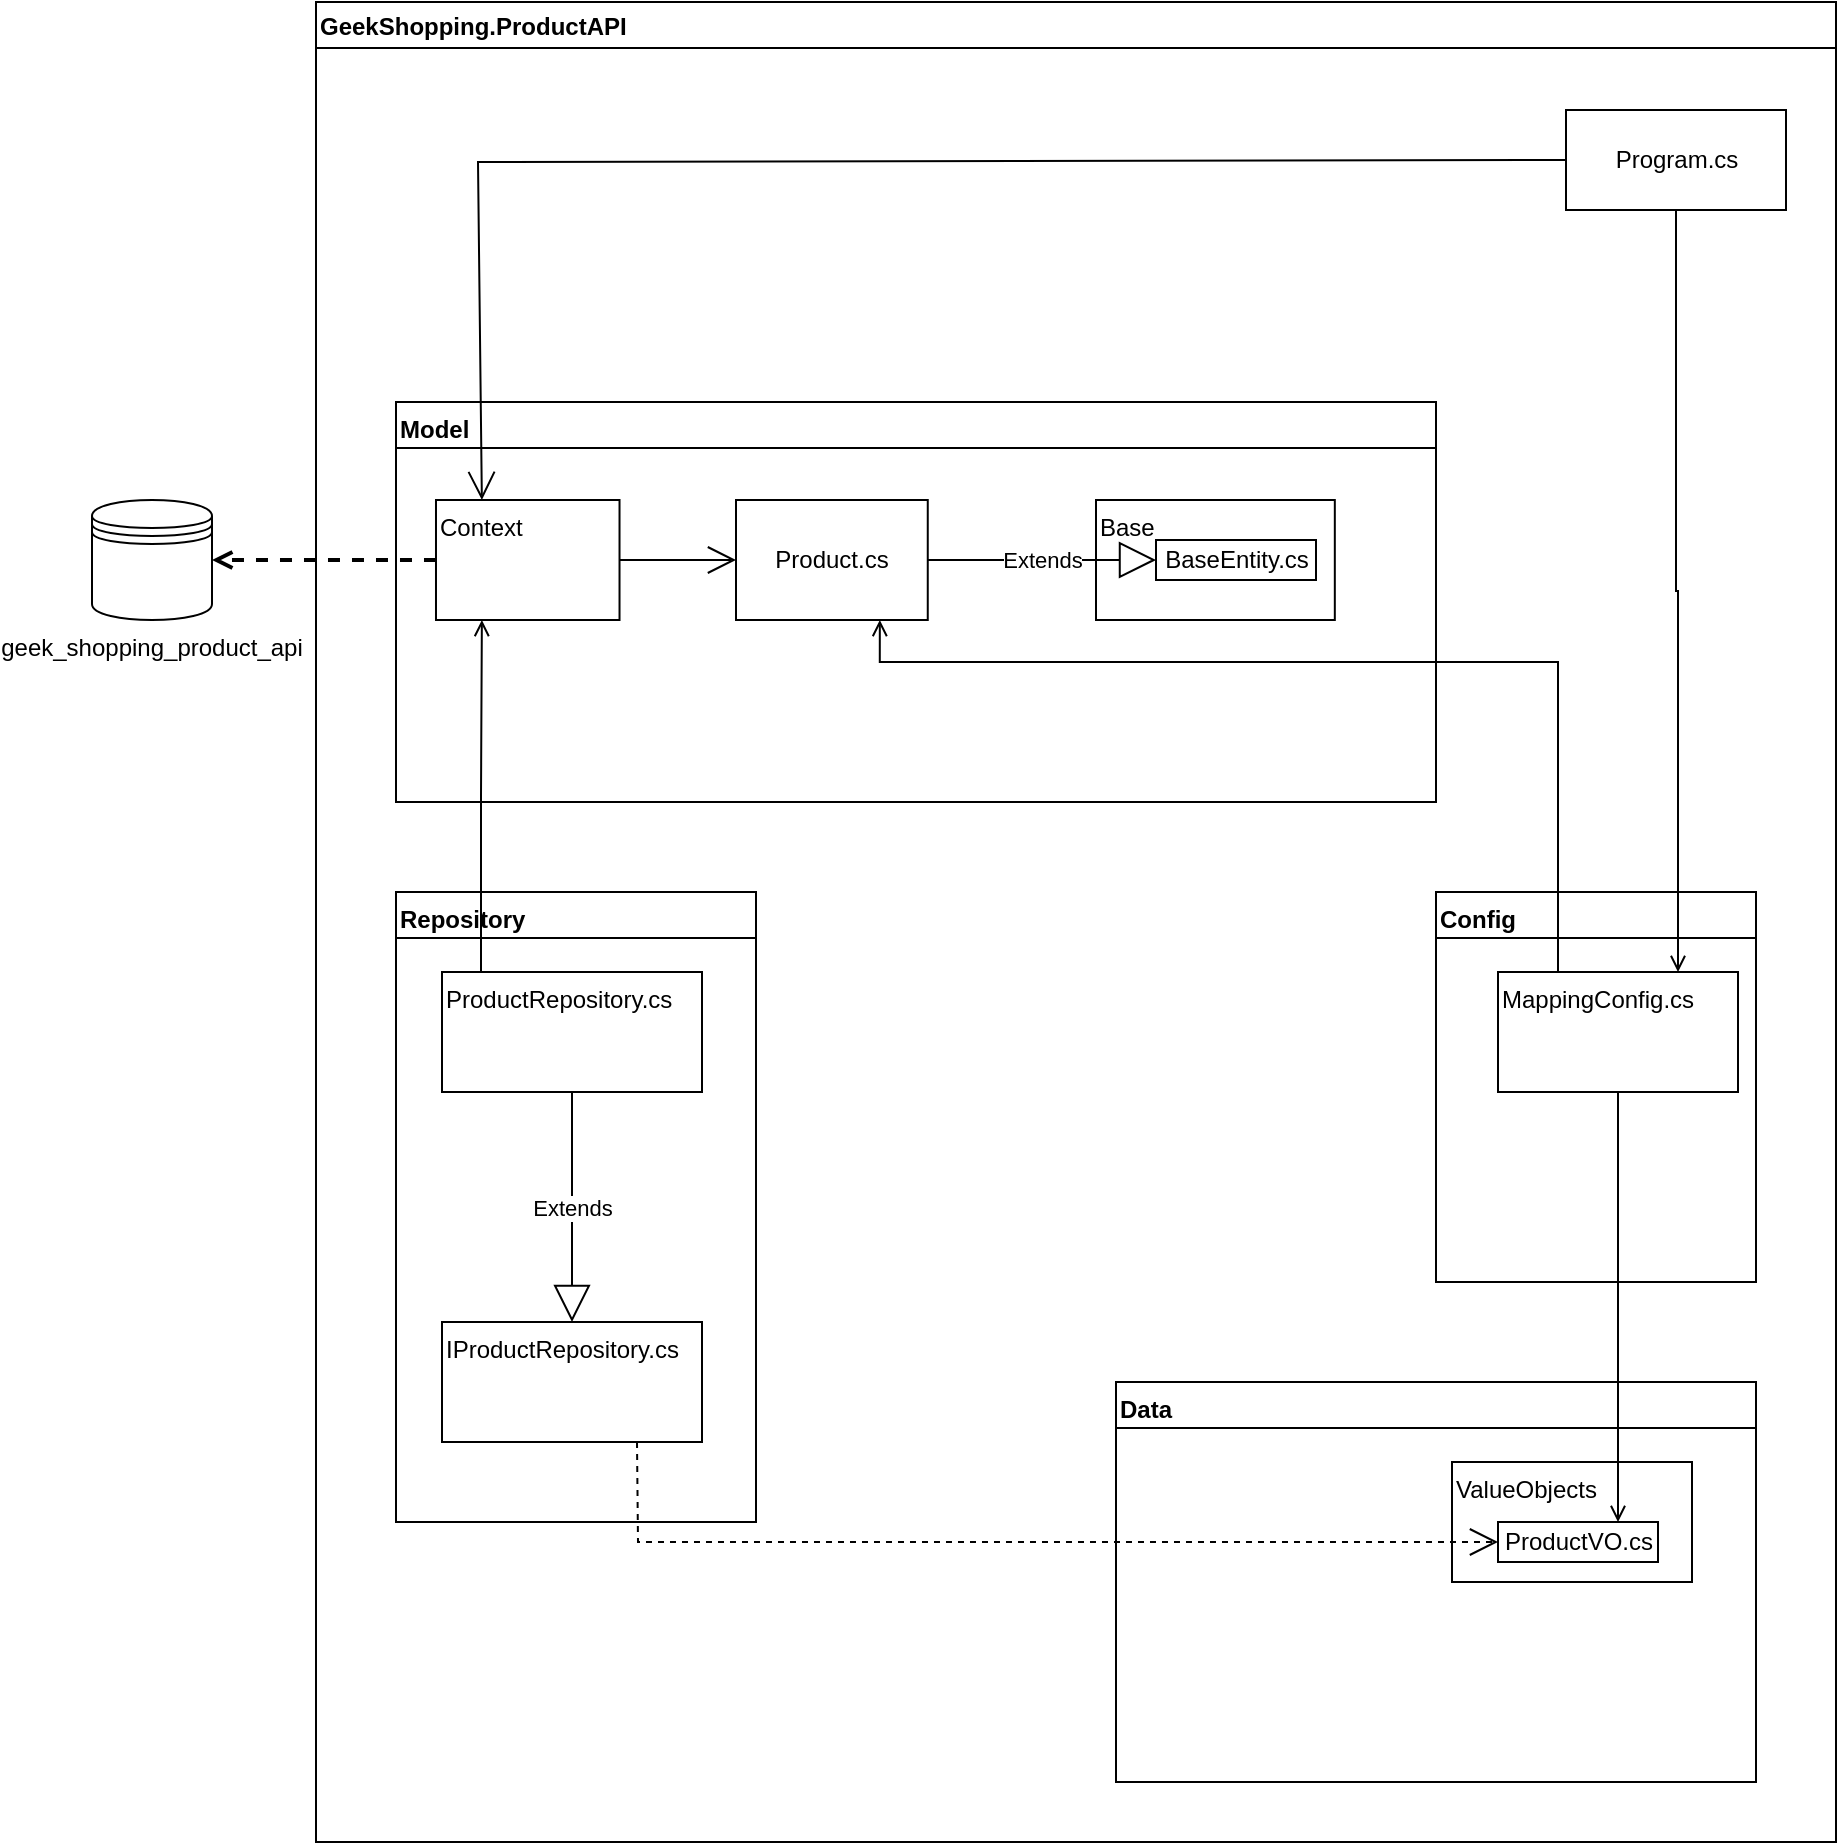 <mxfile version="20.7.4" type="device"><diagram id="Q7eDwKUrqFkC09zfdPrW" name="Página-1"><mxGraphModel dx="1781" dy="589" grid="1" gridSize="10" guides="1" tooltips="1" connect="1" arrows="1" fold="1" page="1" pageScale="1" pageWidth="827" pageHeight="1169" math="0" shadow="0"><root><mxCell id="0"/><mxCell id="1" parent="0"/><mxCell id="RqjizdZg-ZEKjEqtQflW-11" value="" style="group;align=left;verticalAlign=top;" vertex="1" connectable="0" parent="1"><mxGeometry x="80" y="240" width="520" height="200" as="geometry"/></mxCell><mxCell id="RqjizdZg-ZEKjEqtQflW-7" value="Model" style="swimlane;align=left;verticalAlign=top;horizontal=1;" vertex="1" parent="RqjizdZg-ZEKjEqtQflW-11"><mxGeometry width="520" height="200" as="geometry"/></mxCell><mxCell id="RqjizdZg-ZEKjEqtQflW-10" value="Context" style="rounded=0;whiteSpace=wrap;html=1;container=0;align=left;verticalAlign=top;" vertex="1" parent="RqjizdZg-ZEKjEqtQflW-7"><mxGeometry x="19.996" y="49" width="91.765" height="60" as="geometry"/></mxCell><mxCell id="RqjizdZg-ZEKjEqtQflW-9" value="Base" style="rounded=0;whiteSpace=wrap;html=1;align=left;verticalAlign=top;" vertex="1" parent="RqjizdZg-ZEKjEqtQflW-7"><mxGeometry x="350" y="49" width="119.41" height="60" as="geometry"/></mxCell><mxCell id="RqjizdZg-ZEKjEqtQflW-16" value="BaseEntity.cs" style="html=1;" vertex="1" parent="RqjizdZg-ZEKjEqtQflW-7"><mxGeometry x="380" y="69" width="80" height="20" as="geometry"/></mxCell><mxCell id="RqjizdZg-ZEKjEqtQflW-14" value="Product.cs" style="rounded=0;whiteSpace=wrap;html=1;" vertex="1" parent="RqjizdZg-ZEKjEqtQflW-7"><mxGeometry x="170" y="49" width="95.88" height="60" as="geometry"/></mxCell><mxCell id="RqjizdZg-ZEKjEqtQflW-15" value="Extends" style="endArrow=block;endSize=16;endFill=0;html=1;rounded=0;exitX=1;exitY=0.5;exitDx=0;exitDy=0;entryX=0;entryY=0.5;entryDx=0;entryDy=0;" edge="1" parent="RqjizdZg-ZEKjEqtQflW-7" source="RqjizdZg-ZEKjEqtQflW-14" target="RqjizdZg-ZEKjEqtQflW-16"><mxGeometry width="160" relative="1" as="geometry"><mxPoint x="160.588" y="70" as="sourcePoint"/><mxPoint x="130" y="70" as="targetPoint"/></mxGeometry></mxCell><mxCell id="RqjizdZg-ZEKjEqtQflW-17" value="" style="endArrow=open;endFill=1;endSize=12;html=1;rounded=0;" edge="1" parent="RqjizdZg-ZEKjEqtQflW-7" source="RqjizdZg-ZEKjEqtQflW-10" target="RqjizdZg-ZEKjEqtQflW-14"><mxGeometry width="160" relative="1" as="geometry"><mxPoint x="130" y="70" as="sourcePoint"/><mxPoint x="252.353" y="70" as="targetPoint"/></mxGeometry></mxCell><mxCell id="RqjizdZg-ZEKjEqtQflW-1" value="GeekShopping.ProductAPI" style="swimlane;align=left;" vertex="1" parent="1"><mxGeometry x="40" y="40" width="760" height="920" as="geometry"/></mxCell><mxCell id="RqjizdZg-ZEKjEqtQflW-36" value="Config" style="swimlane;whiteSpace=wrap;html=1;align=left;verticalAlign=top;" vertex="1" parent="RqjizdZg-ZEKjEqtQflW-1"><mxGeometry x="560" y="445" width="160" height="195" as="geometry"/></mxCell><mxCell id="RqjizdZg-ZEKjEqtQflW-37" value="MappingConfig.cs" style="rounded=0;whiteSpace=wrap;html=1;container=0;align=left;verticalAlign=top;" vertex="1" parent="RqjizdZg-ZEKjEqtQflW-36"><mxGeometry x="31" y="40" width="120" height="60" as="geometry"/></mxCell><mxCell id="RqjizdZg-ZEKjEqtQflW-2" value="Program.cs" style="html=1;" vertex="1" parent="RqjizdZg-ZEKjEqtQflW-1"><mxGeometry x="625" y="54" width="110" height="50" as="geometry"/></mxCell><mxCell id="RqjizdZg-ZEKjEqtQflW-21" value="Repository" style="swimlane;whiteSpace=wrap;html=1;align=left;verticalAlign=top;" vertex="1" parent="RqjizdZg-ZEKjEqtQflW-1"><mxGeometry x="40" y="445" width="180" height="315" as="geometry"/></mxCell><mxCell id="RqjizdZg-ZEKjEqtQflW-34" value="IProductRepository.cs" style="rounded=0;whiteSpace=wrap;html=1;container=0;align=left;verticalAlign=top;" vertex="1" parent="RqjizdZg-ZEKjEqtQflW-21"><mxGeometry x="23" y="215" width="130" height="60" as="geometry"/></mxCell><mxCell id="RqjizdZg-ZEKjEqtQflW-44" value="ProductRepository.cs" style="rounded=0;whiteSpace=wrap;html=1;container=0;align=left;verticalAlign=top;" vertex="1" parent="RqjizdZg-ZEKjEqtQflW-21"><mxGeometry x="23" y="40" width="130" height="60" as="geometry"/></mxCell><mxCell id="RqjizdZg-ZEKjEqtQflW-46" value="Extends" style="endArrow=block;endSize=16;endFill=0;html=1;rounded=0;exitX=0.5;exitY=1;exitDx=0;exitDy=0;entryX=0.5;entryY=0;entryDx=0;entryDy=0;" edge="1" parent="RqjizdZg-ZEKjEqtQflW-21" source="RqjizdZg-ZEKjEqtQflW-44" target="RqjizdZg-ZEKjEqtQflW-34"><mxGeometry width="160" relative="1" as="geometry"><mxPoint x="234.114" y="69.55" as="sourcePoint"/><mxPoint x="170" y="75" as="targetPoint"/></mxGeometry></mxCell><mxCell id="RqjizdZg-ZEKjEqtQflW-41" style="edgeStyle=orthogonalEdgeStyle;rounded=0;orthogonalLoop=1;jettySize=auto;html=1;exitX=0.5;exitY=1;exitDx=0;exitDy=0;entryX=0.75;entryY=0;entryDx=0;entryDy=0;endArrow=open;endFill=0;" edge="1" parent="RqjizdZg-ZEKjEqtQflW-1" source="RqjizdZg-ZEKjEqtQflW-2" target="RqjizdZg-ZEKjEqtQflW-37"><mxGeometry relative="1" as="geometry"/></mxCell><mxCell id="RqjizdZg-ZEKjEqtQflW-23" value="Data" style="swimlane;whiteSpace=wrap;html=1;align=left;verticalAlign=top;" vertex="1" parent="RqjizdZg-ZEKjEqtQflW-1"><mxGeometry x="400" y="690" width="320" height="200" as="geometry"/></mxCell><mxCell id="RqjizdZg-ZEKjEqtQflW-45" value="" style="group" vertex="1" connectable="0" parent="RqjizdZg-ZEKjEqtQflW-23"><mxGeometry x="168" y="40" width="120" height="60" as="geometry"/></mxCell><mxCell id="RqjizdZg-ZEKjEqtQflW-32" value="ValueObjects" style="rounded=0;whiteSpace=wrap;html=1;container=0;align=left;verticalAlign=top;" vertex="1" parent="RqjizdZg-ZEKjEqtQflW-45"><mxGeometry width="120" height="60" as="geometry"/></mxCell><mxCell id="RqjizdZg-ZEKjEqtQflW-33" value="ProductVO.cs" style="html=1;" vertex="1" parent="RqjizdZg-ZEKjEqtQflW-45"><mxGeometry x="23" y="30" width="80" height="20" as="geometry"/></mxCell><mxCell id="RqjizdZg-ZEKjEqtQflW-40" style="edgeStyle=orthogonalEdgeStyle;rounded=0;orthogonalLoop=1;jettySize=auto;html=1;exitX=0.5;exitY=1;exitDx=0;exitDy=0;entryX=0.75;entryY=0;entryDx=0;entryDy=0;endArrow=open;endFill=0;" edge="1" parent="RqjizdZg-ZEKjEqtQflW-1" source="RqjizdZg-ZEKjEqtQflW-37" target="RqjizdZg-ZEKjEqtQflW-33"><mxGeometry relative="1" as="geometry"/></mxCell><mxCell id="RqjizdZg-ZEKjEqtQflW-35" value="" style="endArrow=open;endFill=1;endSize=12;html=1;rounded=0;dashed=1;entryX=0;entryY=0.5;entryDx=0;entryDy=0;exitX=0.75;exitY=1;exitDx=0;exitDy=0;" edge="1" parent="RqjizdZg-ZEKjEqtQflW-1" source="RqjizdZg-ZEKjEqtQflW-34"><mxGeometry width="160" relative="1" as="geometry"><mxPoint x="163" y="720" as="sourcePoint"/><mxPoint x="591" y="770" as="targetPoint"/><Array as="points"><mxPoint x="161" y="770"/></Array></mxGeometry></mxCell><mxCell id="RqjizdZg-ZEKjEqtQflW-18" value="" style="endArrow=open;endFill=1;endSize=12;html=1;rounded=0;exitX=0;exitY=0.5;exitDx=0;exitDy=0;entryX=0.25;entryY=0;entryDx=0;entryDy=0;" edge="1" parent="1" source="RqjizdZg-ZEKjEqtQflW-2" target="RqjizdZg-ZEKjEqtQflW-10"><mxGeometry width="160" relative="1" as="geometry"><mxPoint x="640" y="119" as="sourcePoint"/><mxPoint x="180" y="190" as="targetPoint"/><Array as="points"><mxPoint x="121" y="120"/></Array></mxGeometry></mxCell><mxCell id="RqjizdZg-ZEKjEqtQflW-20" value="" style="endArrow=open;endFill=1;html=1;rounded=0;entryX=1;entryY=0.5;entryDx=0;entryDy=0;dashed=1;strokeWidth=2;exitX=0;exitY=0.5;exitDx=0;exitDy=0;" edge="1" parent="1" source="RqjizdZg-ZEKjEqtQflW-10" target="RqjizdZg-ZEKjEqtQflW-19"><mxGeometry width="160" relative="1" as="geometry"><mxPoint x="120" y="320" as="sourcePoint"/><mxPoint x="740" y="400" as="targetPoint"/></mxGeometry></mxCell><mxCell id="RqjizdZg-ZEKjEqtQflW-19" value="geek_shopping_product_api" style="shape=datastore;html=1;verticalAlign=top;horizontal=1;whiteSpace=wrap;labelPosition=center;verticalLabelPosition=bottom;align=center;" vertex="1" parent="1"><mxGeometry x="-72" y="289" width="60" height="60" as="geometry"/></mxCell><mxCell id="RqjizdZg-ZEKjEqtQflW-43" style="edgeStyle=orthogonalEdgeStyle;rounded=0;orthogonalLoop=1;jettySize=auto;html=1;strokeWidth=1;endArrow=none;endFill=0;startArrow=open;startFill=0;entryX=0.25;entryY=0;entryDx=0;entryDy=0;exitX=0.75;exitY=1;exitDx=0;exitDy=0;" edge="1" parent="1" source="RqjizdZg-ZEKjEqtQflW-14" target="RqjizdZg-ZEKjEqtQflW-37"><mxGeometry relative="1" as="geometry"><mxPoint x="350" y="390" as="sourcePoint"/><Array as="points"><mxPoint x="322" y="370"/><mxPoint x="661" y="370"/></Array></mxGeometry></mxCell><mxCell id="RqjizdZg-ZEKjEqtQflW-49" style="edgeStyle=orthogonalEdgeStyle;rounded=0;orthogonalLoop=1;jettySize=auto;html=1;strokeWidth=1;startArrow=none;startFill=0;endArrow=open;endFill=0;exitX=0.15;exitY=0;exitDx=0;exitDy=0;entryX=0.25;entryY=1;entryDx=0;entryDy=0;exitPerimeter=0;" edge="1" parent="1" source="RqjizdZg-ZEKjEqtQflW-44" target="RqjizdZg-ZEKjEqtQflW-10"><mxGeometry relative="1" as="geometry"><mxPoint x="385" y="510" as="sourcePoint"/><mxPoint x="158" y="380" as="targetPoint"/></mxGeometry></mxCell></root></mxGraphModel></diagram></mxfile>